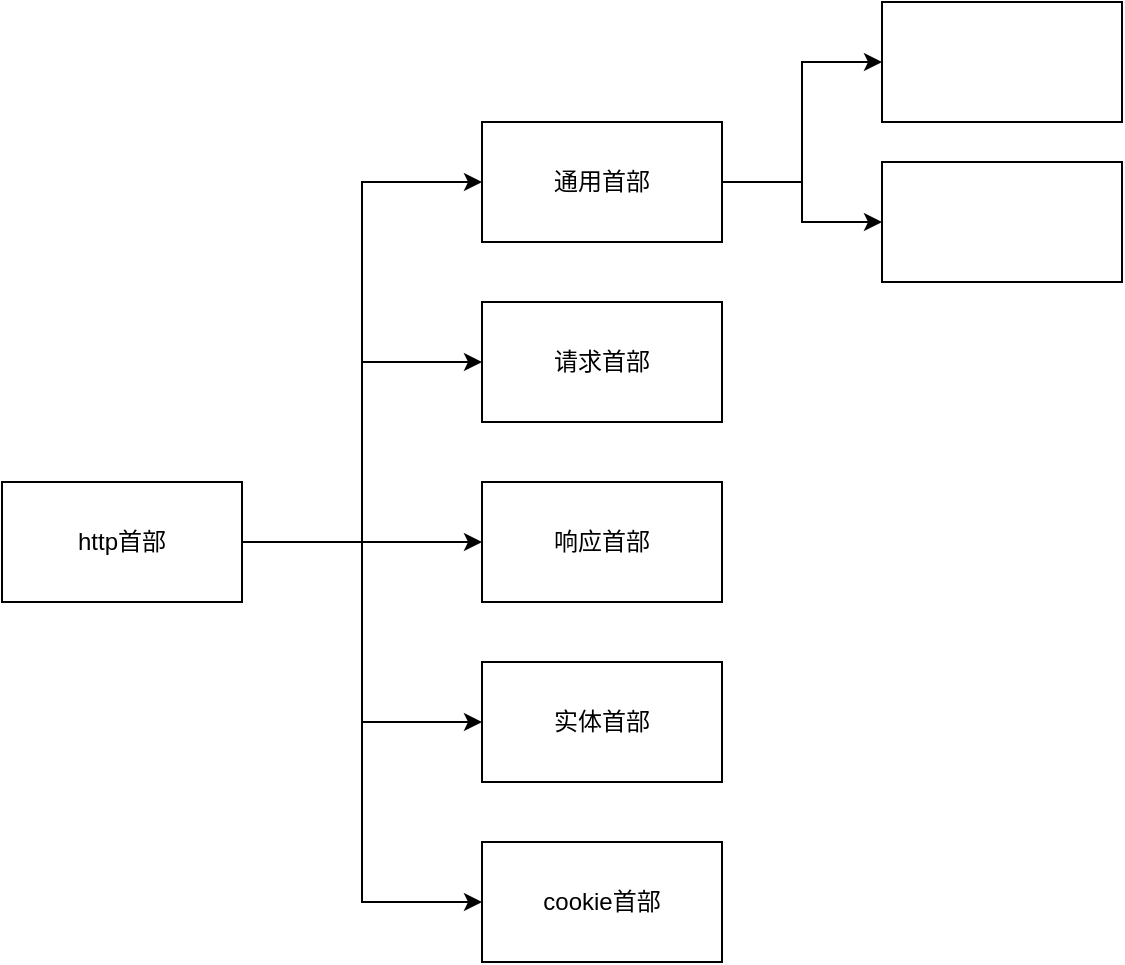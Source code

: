 <mxfile version="16.6.1" type="github">
  <diagram id="rW2sfNHs_H75Ewt_YXq0" name="Page-1">
    <mxGraphModel dx="1422" dy="762" grid="1" gridSize="10" guides="1" tooltips="1" connect="1" arrows="1" fold="1" page="1" pageScale="1" pageWidth="827" pageHeight="1169" math="0" shadow="0">
      <root>
        <mxCell id="0" />
        <mxCell id="1" parent="0" />
        <mxCell id="Wy4MB-wMTk7PPI_UE0P6-3" style="edgeStyle=orthogonalEdgeStyle;rounded=0;orthogonalLoop=1;jettySize=auto;html=1;entryX=0;entryY=0.5;entryDx=0;entryDy=0;" edge="1" parent="1" source="Wy4MB-wMTk7PPI_UE0P6-1" target="Wy4MB-wMTk7PPI_UE0P6-2">
          <mxGeometry relative="1" as="geometry" />
        </mxCell>
        <mxCell id="Wy4MB-wMTk7PPI_UE0P6-5" style="edgeStyle=orthogonalEdgeStyle;rounded=0;orthogonalLoop=1;jettySize=auto;html=1;entryX=0;entryY=0.5;entryDx=0;entryDy=0;" edge="1" parent="1" source="Wy4MB-wMTk7PPI_UE0P6-1" target="Wy4MB-wMTk7PPI_UE0P6-4">
          <mxGeometry relative="1" as="geometry" />
        </mxCell>
        <mxCell id="Wy4MB-wMTk7PPI_UE0P6-9" style="edgeStyle=orthogonalEdgeStyle;rounded=0;orthogonalLoop=1;jettySize=auto;html=1;entryX=0;entryY=0.5;entryDx=0;entryDy=0;" edge="1" parent="1" source="Wy4MB-wMTk7PPI_UE0P6-1" target="Wy4MB-wMTk7PPI_UE0P6-7">
          <mxGeometry relative="1" as="geometry" />
        </mxCell>
        <mxCell id="Wy4MB-wMTk7PPI_UE0P6-10" style="edgeStyle=orthogonalEdgeStyle;rounded=0;orthogonalLoop=1;jettySize=auto;html=1;entryX=0;entryY=0.5;entryDx=0;entryDy=0;" edge="1" parent="1" source="Wy4MB-wMTk7PPI_UE0P6-1" target="Wy4MB-wMTk7PPI_UE0P6-8">
          <mxGeometry relative="1" as="geometry" />
        </mxCell>
        <mxCell id="Wy4MB-wMTk7PPI_UE0P6-12" style="edgeStyle=orthogonalEdgeStyle;rounded=0;orthogonalLoop=1;jettySize=auto;html=1;entryX=0;entryY=0.5;entryDx=0;entryDy=0;" edge="1" parent="1" source="Wy4MB-wMTk7PPI_UE0P6-1" target="Wy4MB-wMTk7PPI_UE0P6-11">
          <mxGeometry relative="1" as="geometry" />
        </mxCell>
        <mxCell id="Wy4MB-wMTk7PPI_UE0P6-1" value="http首部" style="rounded=0;whiteSpace=wrap;html=1;" vertex="1" parent="1">
          <mxGeometry x="40" y="410" width="120" height="60" as="geometry" />
        </mxCell>
        <mxCell id="Wy4MB-wMTk7PPI_UE0P6-14" style="edgeStyle=orthogonalEdgeStyle;rounded=0;orthogonalLoop=1;jettySize=auto;html=1;entryX=0;entryY=0.5;entryDx=0;entryDy=0;" edge="1" parent="1" source="Wy4MB-wMTk7PPI_UE0P6-2" target="Wy4MB-wMTk7PPI_UE0P6-13">
          <mxGeometry relative="1" as="geometry" />
        </mxCell>
        <mxCell id="Wy4MB-wMTk7PPI_UE0P6-17" style="edgeStyle=orthogonalEdgeStyle;rounded=0;orthogonalLoop=1;jettySize=auto;html=1;entryX=0;entryY=0.5;entryDx=0;entryDy=0;" edge="1" parent="1" source="Wy4MB-wMTk7PPI_UE0P6-2" target="Wy4MB-wMTk7PPI_UE0P6-15">
          <mxGeometry relative="1" as="geometry" />
        </mxCell>
        <mxCell id="Wy4MB-wMTk7PPI_UE0P6-2" value="通用首部" style="whiteSpace=wrap;html=1;" vertex="1" parent="1">
          <mxGeometry x="280" y="230" width="120" height="60" as="geometry" />
        </mxCell>
        <mxCell id="Wy4MB-wMTk7PPI_UE0P6-4" value="请求首部" style="whiteSpace=wrap;html=1;" vertex="1" parent="1">
          <mxGeometry x="280" y="320" width="120" height="60" as="geometry" />
        </mxCell>
        <mxCell id="Wy4MB-wMTk7PPI_UE0P6-7" value="响应首部" style="whiteSpace=wrap;html=1;" vertex="1" parent="1">
          <mxGeometry x="280" y="410" width="120" height="60" as="geometry" />
        </mxCell>
        <mxCell id="Wy4MB-wMTk7PPI_UE0P6-8" value="实体首部" style="whiteSpace=wrap;html=1;" vertex="1" parent="1">
          <mxGeometry x="280" y="500" width="120" height="60" as="geometry" />
        </mxCell>
        <mxCell id="Wy4MB-wMTk7PPI_UE0P6-11" value="cookie首部" style="whiteSpace=wrap;html=1;" vertex="1" parent="1">
          <mxGeometry x="280" y="590" width="120" height="60" as="geometry" />
        </mxCell>
        <mxCell id="Wy4MB-wMTk7PPI_UE0P6-13" value="" style="whiteSpace=wrap;html=1;" vertex="1" parent="1">
          <mxGeometry x="480" y="170" width="120" height="60" as="geometry" />
        </mxCell>
        <mxCell id="Wy4MB-wMTk7PPI_UE0P6-15" value="" style="whiteSpace=wrap;html=1;" vertex="1" parent="1">
          <mxGeometry x="480" y="250" width="120" height="60" as="geometry" />
        </mxCell>
      </root>
    </mxGraphModel>
  </diagram>
</mxfile>
